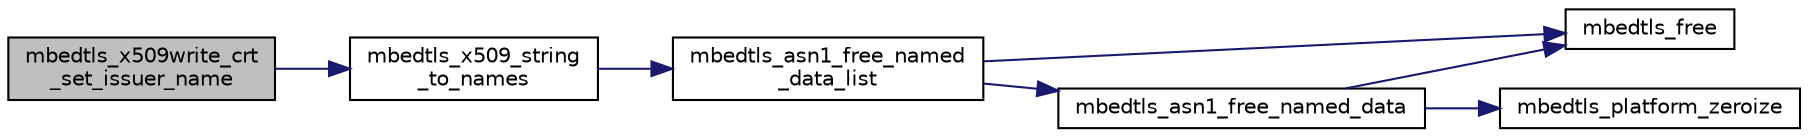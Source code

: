 digraph "mbedtls_x509write_crt_set_issuer_name"
{
 // LATEX_PDF_SIZE
  edge [fontname="Helvetica",fontsize="10",labelfontname="Helvetica",labelfontsize="10"];
  node [fontname="Helvetica",fontsize="10",shape=record];
  rankdir="LR";
  Node1 [label="mbedtls_x509write_crt\l_set_issuer_name",height=0.2,width=0.4,color="black", fillcolor="grey75", style="filled", fontcolor="black",tooltip="Set the issuer name for a Certificate Issuer names should contain a comma-separated list of OID types..."];
  Node1 -> Node2 [color="midnightblue",fontsize="10",style="solid",fontname="Helvetica"];
  Node2 [label="mbedtls_x509_string\l_to_names",height=0.2,width=0.4,color="black", fillcolor="white", style="filled",URL="$da/dc4/group__x509__module.html#gaf9b151018f1d275c4228c4730cd1c0aa",tooltip=" "];
  Node2 -> Node3 [color="midnightblue",fontsize="10",style="solid",fontname="Helvetica"];
  Node3 [label="mbedtls_asn1_free_named\l_data_list",height=0.2,width=0.4,color="black", fillcolor="white", style="filled",URL="$d7/d01/group__asn1__module.html#gafd1a084a9285cebcd289bf6df0e6c021",tooltip="Free all entries in a mbedtls_asn1_named_data list Head will be set to NULL."];
  Node3 -> Node4 [color="midnightblue",fontsize="10",style="solid",fontname="Helvetica"];
  Node4 [label="mbedtls_asn1_free_named_data",height=0.2,width=0.4,color="black", fillcolor="white", style="filled",URL="$d7/d01/group__asn1__module.html#ga46abb857e148f22a616b56b66a781506",tooltip="Free a mbedtls_asn1_named_data entry."];
  Node4 -> Node5 [color="midnightblue",fontsize="10",style="solid",fontname="Helvetica"];
  Node5 [label="mbedtls_free",height=0.2,width=0.4,color="black", fillcolor="white", style="filled",URL="$dc/d3f/platform_8c.html#a5aeffbc9179142d77ef35d3266d5fc4d",tooltip=" "];
  Node4 -> Node6 [color="midnightblue",fontsize="10",style="solid",fontname="Helvetica"];
  Node6 [label="mbedtls_platform_zeroize",height=0.2,width=0.4,color="black", fillcolor="white", style="filled",URL="$dd/dde/platform__util_8c.html#aa4e36b2c1c58d8ad89e1e11b6ebea2d9",tooltip="Securely zeroize a buffer."];
  Node3 -> Node5 [color="midnightblue",fontsize="10",style="solid",fontname="Helvetica"];
}
